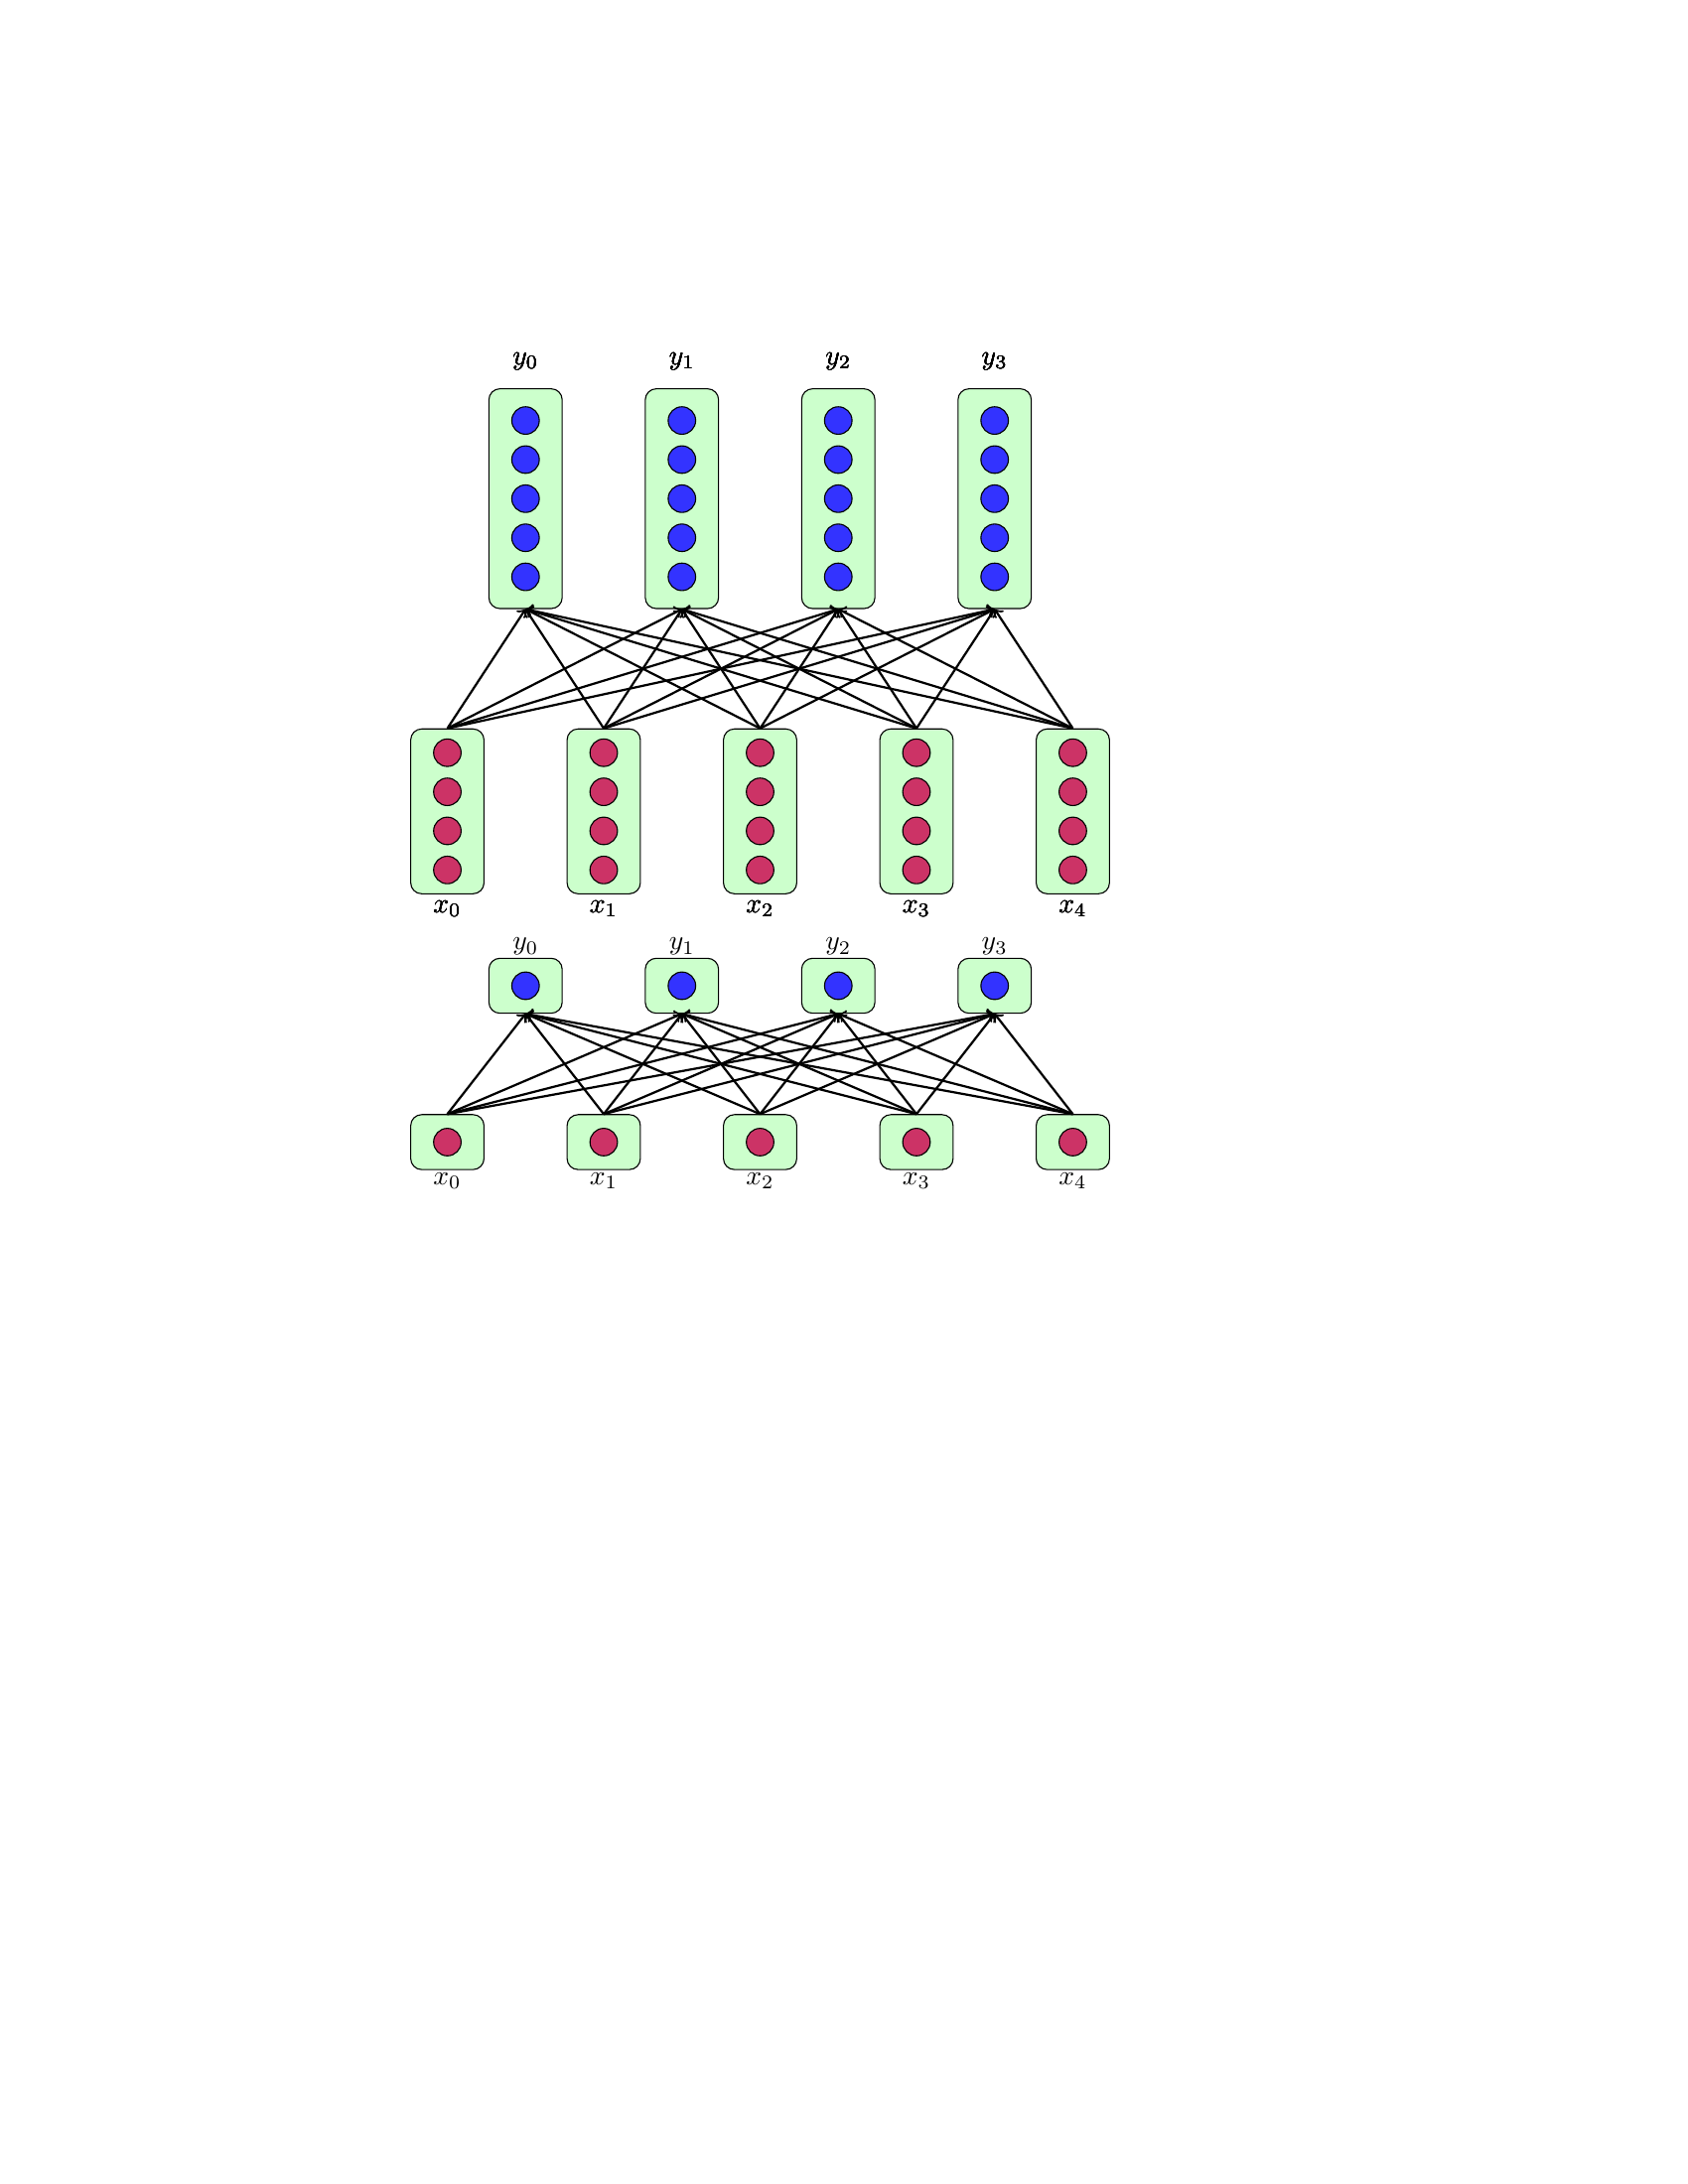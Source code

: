 \documentclass{article}

\usepackage{tikz}
\usetikzlibrary{shapes,arrows}
\usepackage{amsmath,bm,times}
\usepackage{verbatim}

\begin{document}
\pagestyle{empty}

% Define a few styles and constants
\tikzstyle{capsule}=[draw, fill=green!20, text width=2em,
    text centered, minimum height=6em, rounded corners]
\tikzstyle{cunit}=[circle, draw, fill=purple!80, minimum size=1em]
\tikzstyle{capsule0}=[draw, fill=green!20, text width=2em, 
    text centered, minimum height=8em, rounded corners]
\tikzstyle{cunit0}=[circle, draw, fill=blue!80, minimum size=1em]
\tikzstyle{capsule1}=[draw, fill=green!20, text width=2em, 
    text centered, minimum height=2em, rounded corners]

\begin{tikzpicture}
    \node (naveq_0) [capsule] {};
    \foreach \x in {1,...,4}
      {
          \path (naveq_0)+(\x * 2, 0) node (naveq_\x) [capsule] {};
      }
    \foreach \x in {0,...,4}
      \foreach \y in {0,...,3}
      {
          \path (naveq_\x)+(0, 0.75 - \y * 0.5) node [cunit] {};
          \path (naveq_\x)+(0, -1.25) node {$x_\x$};
      }
    \foreach \x in {0,...,3}
      {
          \path (naveq_0)+(\x * 2 + 1, 4) node (naveq0_\x) [capsule0] {};
      }
    \foreach \x in {0,...,3}
      \foreach \y in {0,...,4}
      {
          \path (naveq0_\x)+(0, 1 - \y * 0.5) node [cunit0] {};
          \path (naveq0_\x)+(0, 1.75) node {$y_\x$};
      }
    \foreach \x in {0,...,4}
      \foreach \y in {0,...,3}
      {
          \path (naveq_\x.north) edge [->, thick] (naveq0_\y.south);
      }
\end{tikzpicture}

\begin{tikzpicture}
    \node (naveq_0) [capsule1] {};
    \foreach \x in {1,...,4}
      {
          \path (naveq_0)+(\x * 2, 0) node (naveq_\x) [capsule1] {};
      }
    \foreach \x in {0,...,4}
      \foreach \y in {0}
      {
          \path (naveq_\x)+(0, 0) node [cunit] {};
          \path (naveq_\x)+(0, -0.5) node {$x_\x$};
      }
    \foreach \x in {0,...,3}
      {
          \path (naveq_0)+(\x * 2 + 1, 2) node (naveq0_\x) [capsule1] {};
      }
    \foreach \x in {0,...,3}
      \foreach \y in {0}
      {
          \path (naveq0_\x)+(0, 0) node [cunit0] {};
          \path (naveq0_\x)+(0, 0.5) node {$y_\x$};
      }
    \foreach \x in {0,...,4}
      \foreach \y in {0,...,3}
      {
          \path (naveq_\x.north) edge [->, thick] (naveq0_\y.south);
      }
\end{tikzpicture}

\end{document}
